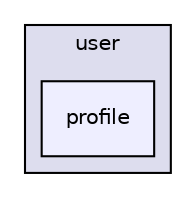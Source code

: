 digraph "modules/disabled/users/user/profile" {
  compound=true
  node [ fontsize="10", fontname="Helvetica"];
  edge [ labelfontsize="10", labelfontname="Helvetica"];
  subgraph clusterdir_7a9ff40e6db6c0e1019e2b024ff5897f {
    graph [ bgcolor="#ddddee", pencolor="black", label="user" fontname="Helvetica", fontsize="10", URL="dir_7a9ff40e6db6c0e1019e2b024ff5897f.html"]
  dir_70906f596bd2930cb32eb2d3bb7bdcca [shape=box, label="profile", style="filled", fillcolor="#eeeeff", pencolor="black", URL="dir_70906f596bd2930cb32eb2d3bb7bdcca.html"];
  }
}
